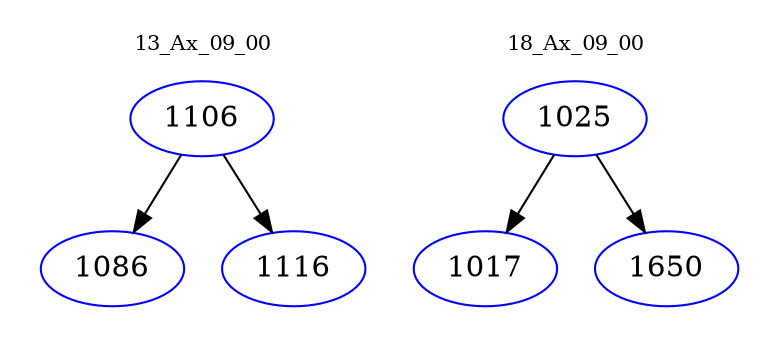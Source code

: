 digraph{
subgraph cluster_0 {
color = white
label = "13_Ax_09_00";
fontsize=10;
T0_1106 [label="1106", color="blue"]
T0_1106 -> T0_1086 [color="black"]
T0_1086 [label="1086", color="blue"]
T0_1106 -> T0_1116 [color="black"]
T0_1116 [label="1116", color="blue"]
}
subgraph cluster_1 {
color = white
label = "18_Ax_09_00";
fontsize=10;
T1_1025 [label="1025", color="blue"]
T1_1025 -> T1_1017 [color="black"]
T1_1017 [label="1017", color="blue"]
T1_1025 -> T1_1650 [color="black"]
T1_1650 [label="1650", color="blue"]
}
}
